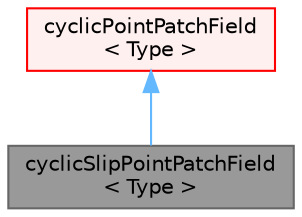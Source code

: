 digraph "cyclicSlipPointPatchField&lt; Type &gt;"
{
 // LATEX_PDF_SIZE
  bgcolor="transparent";
  edge [fontname=Helvetica,fontsize=10,labelfontname=Helvetica,labelfontsize=10];
  node [fontname=Helvetica,fontsize=10,shape=box,height=0.2,width=0.4];
  Node1 [id="Node000001",label="cyclicSlipPointPatchField\l\< Type \>",height=0.2,width=0.4,color="gray40", fillcolor="grey60", style="filled", fontcolor="black",tooltip="Cyclic + slip constraints."];
  Node2 -> Node1 [id="edge1_Node000001_Node000002",dir="back",color="steelblue1",style="solid",tooltip=" "];
  Node2 [id="Node000002",label="cyclicPointPatchField\l\< Type \>",height=0.2,width=0.4,color="red", fillcolor="#FFF0F0", style="filled",URL="$classFoam_1_1cyclicPointPatchField.html",tooltip="Cyclic front and back plane patch field."];
}

